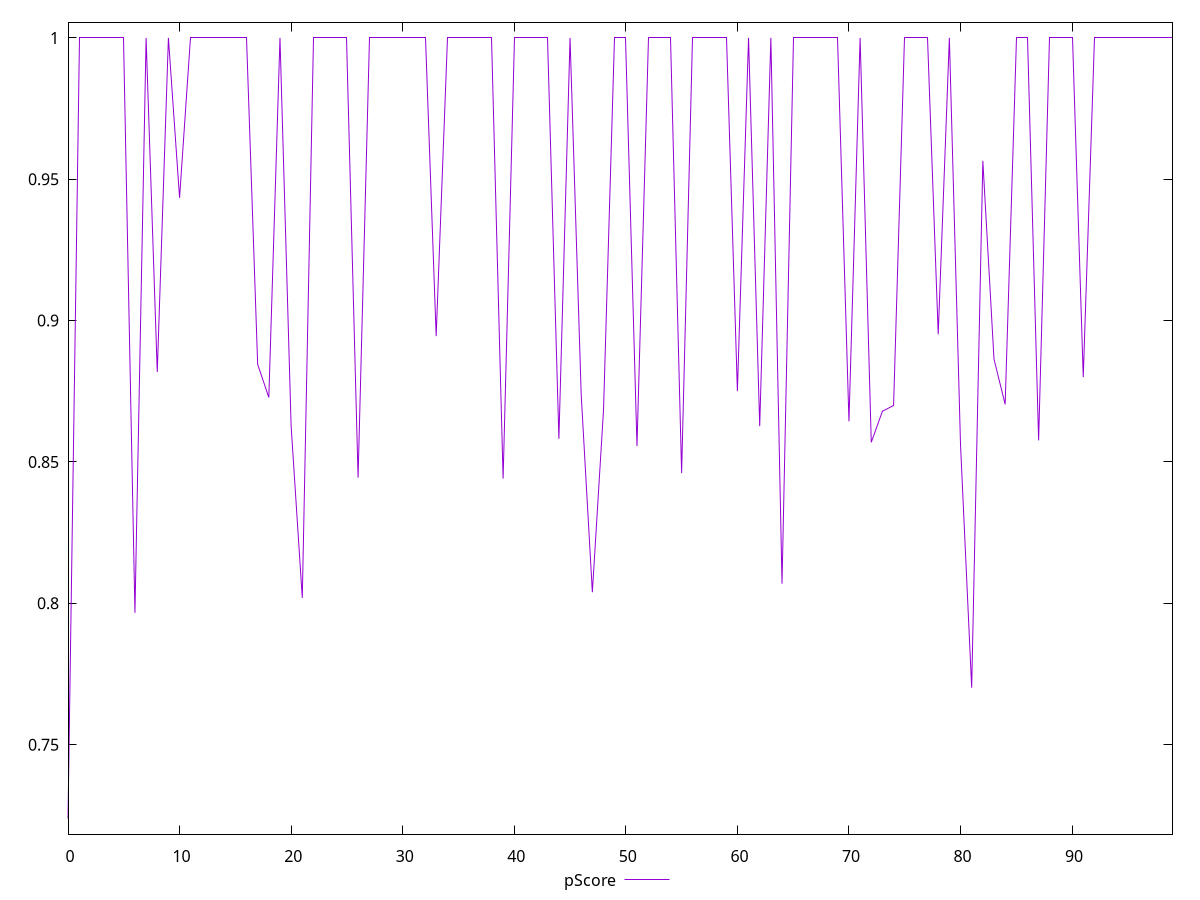 reset

$pScore <<EOF
0 0.723860555489858
1 1
2 1
3 1
4 1
5 1
6 0.7966024998823802
7 1
8 0.8817941665649414
9 1
10 0.9434166669845581
11 1
12 1
13 1
14 1
15 1
16 1
17 0.8845241669813791
18 0.872824999888738
19 1
20 0.8626174998283386
21 0.8018974999586741
22 1
23 1
24 1
25 1
26 0.8444391667842865
27 1
28 1
29 1
30 1
31 1
32 1
33 0.8945125003655752
34 1
35 1
36 1
37 1
38 1
39 0.8441083335876465
40 1
41 1
42 1
43 1
44 0.8582000001271566
45 1
46 0.8737241661548615
47 0.8039124997456868
48 0.868359165986379
49 1
50 1
51 0.8556200003623963
52 1
53 1
54 1
55 0.8460708332061767
56 1
57 1
58 1
59 1
60 0.8750466668605804
61 1
62 0.8626441669464111
63 1
64 0.806906666358312
65 1
66 1
67 1
68 1
69 1
70 0.8643641662597656
71 1
72 0.8569450000921885
73 0.8679483334223429
74 0.8699650001525878
75 1
76 1
77 1
78 0.8951625001430511
79 1
80 0.8560100003083547
81 0.7701308329900105
82 0.9565116667747497
83 0.886396666765213
84 0.8703624999523163
85 1
86 1
87 0.8576208329200745
88 1
89 1
90 1
91 0.8800083331267039
92 1
93 1
94 1
95 1
96 1
97 1
98 1
99 1
EOF

set key outside below
set xrange [0:99]
set yrange [0.7183377665996551:1.0055227888902027]
set trange [0.7183377665996551:1.0055227888902027]
set terminal svg size 640, 500 enhanced background rgb 'white'
set output "report_00019_2021-02-10T18-14-37.922Z//uses-rel-preconnect/samples/pages+cached+noadtech/pScore/values.svg"

plot $pScore title "pScore" with line

reset
